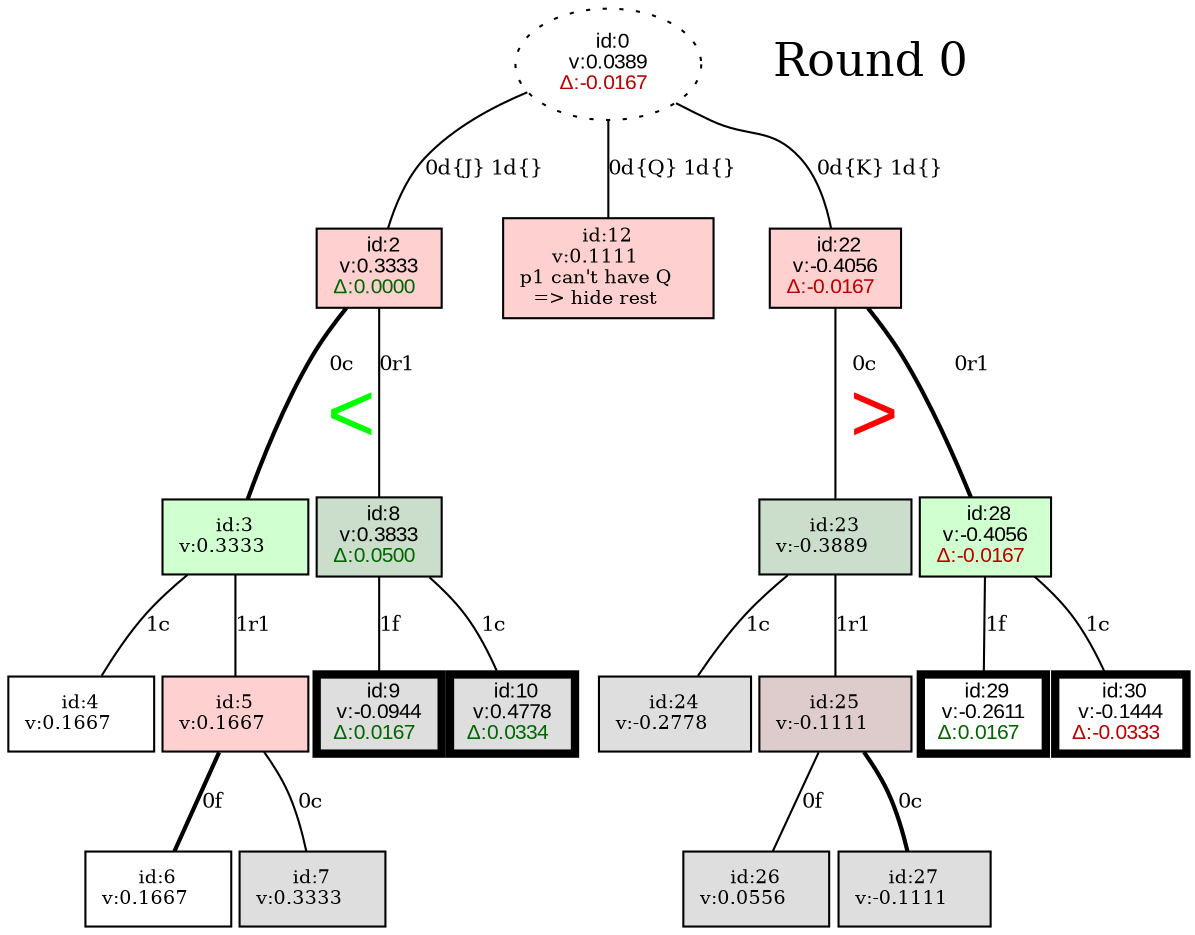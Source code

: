 digraph G {
graph [labeljust="l" labelloc="t" fontsize="10" nodesep="0.05" fontname="arial" ];
node[fontsize="9" ];
edge[arrowhead="none" fontsize="10" ];
"n4"[label="id:4\nv:0.1667    " fillcolor="#FFFFFF" style="filled" shape="box" ];
"n3" -> "n4"[label="1c          " ];
"n6"[label="id:6\nv:0.1667    " fillcolor="#FFFFFF" style="filled" shape="box" ];
"n5" -> "n6"[label="0f          " penwidth="2" ];
"n7"[label="id:7\nv:0.3333    " fillcolor="#DEDEDE" style="filled" shape="box" ];
"n5" -> "n7"[label="0c          " ];
"n5"[label="id:5\nv:0.1667    " fillcolor="#FFD0D0" style="filled" shape="box" ];
"n3" -> "n5"[label="1r1          " ];
"n3"[label="id:3\nv:0.3333    " fillcolor="#D0FFD0" style="filled" shape="box" ];
"n2" -> "n3"[label=<0c <BR/>  <FONT FACE = "ARIAL" COLOR="GREEN" POINT-SIZE="40">&lt;</FONT>> penwidth="2" ];
"n9"[label=< <FONT POINT-SIZE="10" FACE="ARIAL">id:9<BR/>v:-0.0944<BR/><FONT COLOR="#006600" >Δ:0.0167</FONT></FONT> > fillcolor="#DEDEDE" style="filled" shape="box" penwidth="4" ];
"n8" -> "n9"[label="1f          " ];
"n10"[label=< <FONT POINT-SIZE="10" FACE="ARIAL">id:10<BR/>v:0.4778<BR/><FONT COLOR="#006600" >Δ:0.0334</FONT></FONT> > fillcolor="#DEDEDE" style="filled" shape="box" penwidth="4" ];
"n8" -> "n10"[label="1c          " ];
"n8"[label=< <FONT POINT-SIZE="10" FACE="ARIAL">id:8<BR/>v:0.3833<BR/><FONT COLOR="#006600" >Δ:0.0500</FONT></FONT> > fillcolor="#CBDECB" style="filled" shape="box" ];
"n2" -> "n8"[label=<0r1 <BR/>  <FONT FACE = "ARIAL" COLOR="GREEN" POINT-SIZE="40"> </FONT>> ];
"n2"[label=< <FONT POINT-SIZE="10" FACE="ARIAL">id:2<BR/>v:0.3333<BR/><FONT COLOR="#006600" >Δ:0.0000</FONT></FONT> > fillcolor="#FFD0D0" style="filled" shape="box" ];
"n0" -> "n2"[label="0d{J} 1d{}          " ];
"n13"[label="id:13\nv:0.1111    " fillcolor="#D0FFD0" style="invis" shape="box" ];
"n12" -> "n13"[label="0c          " penwidth="2" style="invis" ];
"n16"[label="id:18\nv:0.1667    " fillcolor="#CBDECB" style="invis" shape="box" ];
"n12" -> "n16"[label="0r1          " style="invis" ];
"n12"[label="id:12\nv:0.1111    \np1 can't have Q    \n=> hide rest    " fillcolor="#FFD0D0" style="filled" shape="box" ];
"n0" -> "n12"[label="0d{Q} 1d{}          " ];
"n22"[label="id:24\nv:-0.2778    " fillcolor="#DEDEDE" style="filled" shape="box" ];
"n21" -> "n22"[label="1c          " ];
"n24"[label="id:26\nv:0.0556    " fillcolor="#DEDEDE" style="filled" shape="box" ];
"n23" -> "n24"[label="0f          " ];
"n25"[label="id:27\nv:-0.1111    " fillcolor="#DEDEDE" style="filled" shape="box" ];
"n23" -> "n25"[label="0c          " penwidth="2" ];
"n23"[label="id:25\nv:-0.1111    " fillcolor="#DECBCB" style="filled" shape="box" ];
"n21" -> "n23"[label="1r1          " ];
"n21"[label="id:23\nv:-0.3889    " fillcolor="#CBDECB" style="filled" shape="box" ];
"n20" -> "n21"[label=<0c <BR/>  <FONT FACE = "ARIAL" COLOR="RED" POINT-SIZE="40">&gt;</FONT>> ];
"n27"[label=< <FONT POINT-SIZE="10" FACE="ARIAL">id:29<BR/>v:-0.2611<BR/><FONT COLOR="#006600" >Δ:0.0167</FONT></FONT> > fillcolor="#FFFFFF" style="filled" shape="box" penwidth="4" ];
"n26" -> "n27"[label="1f          " ];
"n28"[label=< <FONT POINT-SIZE="10" FACE="ARIAL">id:30<BR/>v:-0.1444<BR/><FONT COLOR="#BB0000" >Δ:-0.0333</FONT></FONT> > fillcolor="#FFFFFF" style="filled" shape="box" penwidth="4" ];
"n26" -> "n28"[label="1c          " ];
"n26"[label=< <FONT POINT-SIZE="10" FACE="ARIAL">id:28<BR/>v:-0.4056<BR/><FONT COLOR="#BB0000" >Δ:-0.0167</FONT></FONT> > fillcolor="#D0FFD0" style="filled" shape="box" ];
"n20" -> "n26"[label=<0r1 <BR/>  <FONT FACE = "ARIAL" COLOR="GREEN" POINT-SIZE="40"> </FONT>> penwidth="2" ];
"n20"[label=< <FONT POINT-SIZE="10" FACE="ARIAL">id:22<BR/>v:-0.4056<BR/><FONT COLOR="#BB0000" >Δ:-0.0167</FONT></FONT> > fillcolor="#FFD0D0" style="filled" shape="box" ];
"n0" -> "n20"[label="0d{K} 1d{}          " ];
{rank=same; round0;
"n0"[label=< <FONT POINT-SIZE="10" FACE="ARIAL">id:0<BR/>v:0.0389<BR/><FONT COLOR="#BB0000" >Δ:-0.0167</FONT></FONT> > fillcolor="#FFFFFF" style="filled, dotted" shape="ellipse" ];
}
{
"round0"[fontsize="22" style="bold" peripheries="0" label="Round 0" ];
}
}

